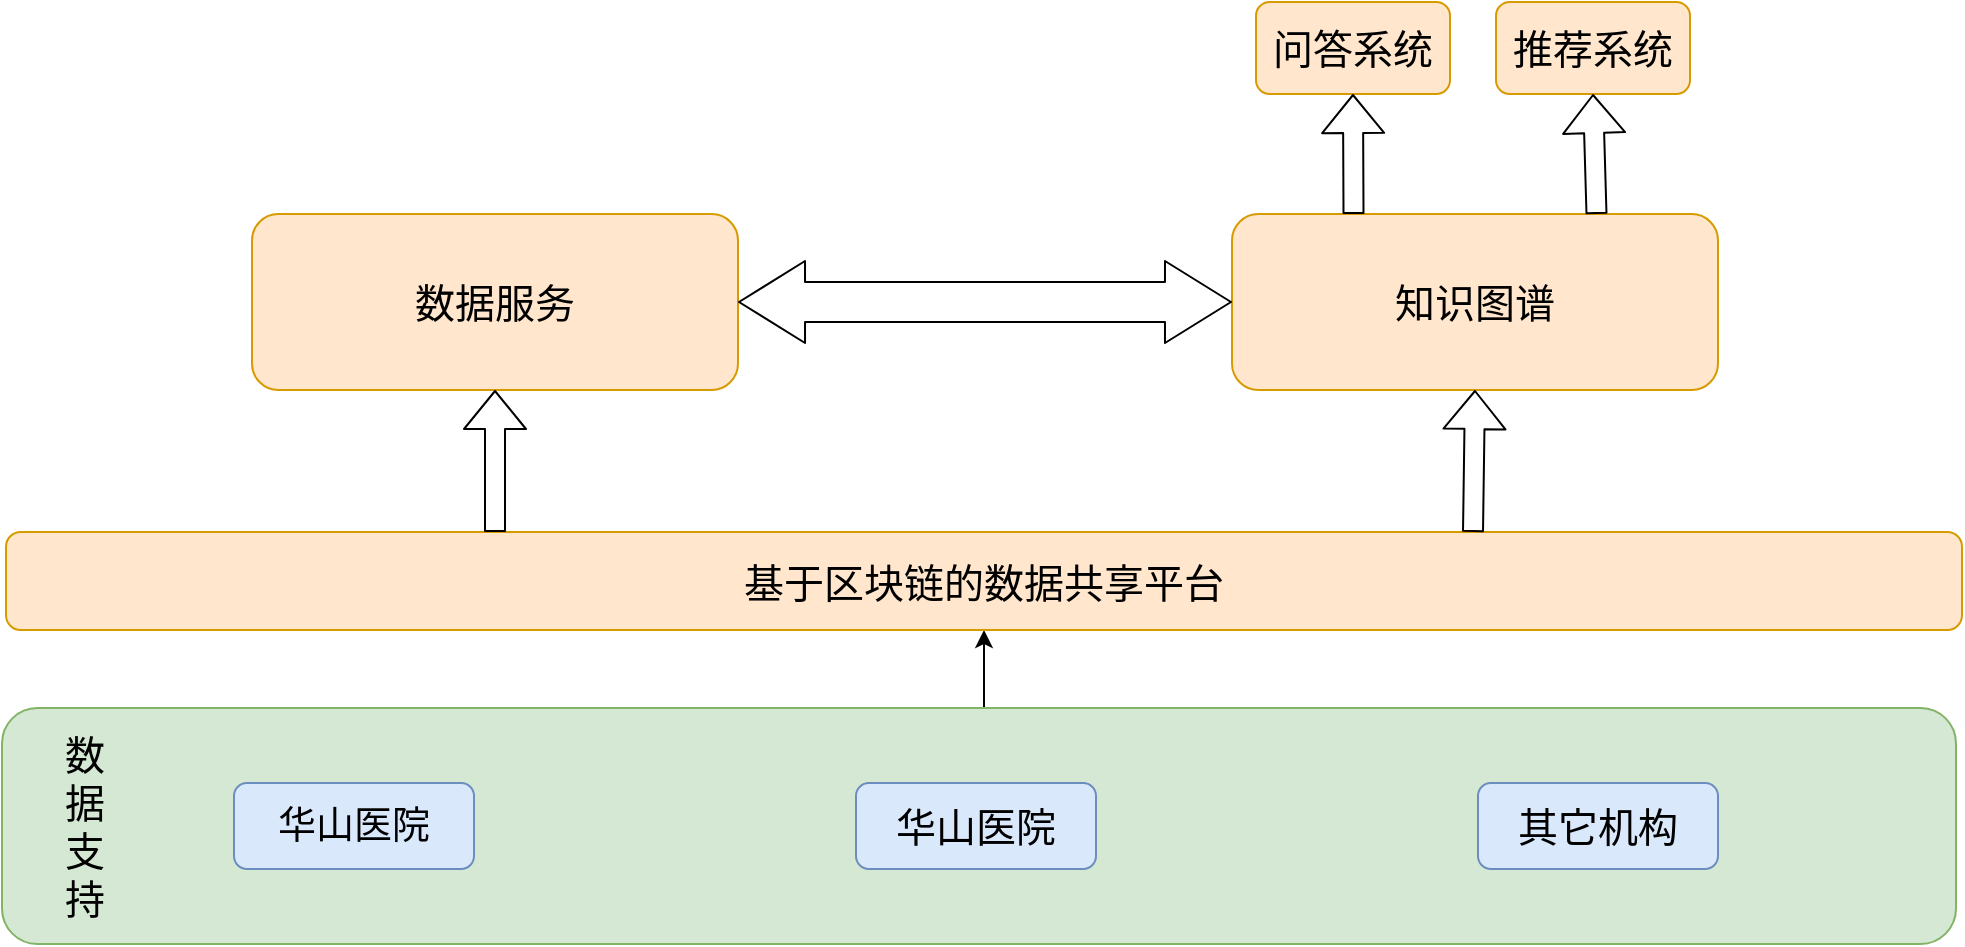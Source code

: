 <mxfile version="12.3.3" type="github" pages="1">
  <diagram name="全功能图" id="74e2e168-ea6b-b213-b513-2b3c1d86103e">
    <mxGraphModel dx="1422" dy="779" grid="0" gridSize="10" guides="1" tooltips="1" connect="1" arrows="1" fold="1" page="1" pageScale="1" pageWidth="1100" pageHeight="850" background="#ffffff" math="0" shadow="0">
      <root>
        <mxCell id="0"/>
        <mxCell id="1" parent="0"/>
        <mxCell id="UwY7QKzZx5Q3FnEC6iz4-8" style="edgeStyle=orthogonalEdgeStyle;rounded=0;orthogonalLoop=1;jettySize=auto;html=1;exitX=0.5;exitY=0;exitDx=0;exitDy=0;entryX=0.5;entryY=1;entryDx=0;entryDy=0;fontSize=19;" edge="1" parent="1" source="UwY7QKzZx5Q3FnEC6iz4-1" target="UwY7QKzZx5Q3FnEC6iz4-7">
          <mxGeometry relative="1" as="geometry"/>
        </mxCell>
        <mxCell id="UwY7QKzZx5Q3FnEC6iz4-1" value="" style="rounded=1;whiteSpace=wrap;html=1;labelBackgroundColor=none;fillColor=#d5e8d4;strokeColor=#82b366;" vertex="1" parent="1">
          <mxGeometry x="57" y="698" width="977" height="118" as="geometry"/>
        </mxCell>
        <mxCell id="UwY7QKzZx5Q3FnEC6iz4-2" value="&lt;font style=&quot;font-size: 20px&quot;&gt;数据支持&lt;/font&gt;" style="text;html=1;strokeColor=none;fillColor=none;align=center;verticalAlign=middle;whiteSpace=wrap;rounded=0;fontSize=20;" vertex="1" parent="1">
          <mxGeometry x="89" y="747" width="19" height="20" as="geometry"/>
        </mxCell>
        <mxCell id="UwY7QKzZx5Q3FnEC6iz4-6" value="" style="group;fontSize=20;" vertex="1" connectable="0" parent="1">
          <mxGeometry x="173" y="735.5" width="742" height="43" as="geometry"/>
        </mxCell>
        <mxCell id="UwY7QKzZx5Q3FnEC6iz4-3" value="华山医院" style="rounded=1;whiteSpace=wrap;html=1;labelBackgroundColor=none;fontSize=19;fillColor=#dae8fc;strokeColor=#6c8ebf;" vertex="1" parent="UwY7QKzZx5Q3FnEC6iz4-6">
          <mxGeometry width="120" height="43" as="geometry"/>
        </mxCell>
        <mxCell id="UwY7QKzZx5Q3FnEC6iz4-4" value="华山医院" style="rounded=1;whiteSpace=wrap;html=1;labelBackgroundColor=none;fontSize=20;fillColor=#dae8fc;strokeColor=#6c8ebf;" vertex="1" parent="UwY7QKzZx5Q3FnEC6iz4-6">
          <mxGeometry x="311" width="120" height="43" as="geometry"/>
        </mxCell>
        <mxCell id="UwY7QKzZx5Q3FnEC6iz4-5" value="其它机构" style="rounded=1;whiteSpace=wrap;html=1;labelBackgroundColor=none;fontSize=20;fillColor=#dae8fc;strokeColor=#6c8ebf;" vertex="1" parent="UwY7QKzZx5Q3FnEC6iz4-6">
          <mxGeometry x="622" width="120" height="43" as="geometry"/>
        </mxCell>
        <mxCell id="UwY7QKzZx5Q3FnEC6iz4-7" value="&lt;font style=&quot;font-size: 20px;&quot;&gt;基于区块链的数据共享平台&lt;br style=&quot;font-size: 20px;&quot;&gt;&lt;/font&gt;" style="rounded=1;whiteSpace=wrap;html=1;labelBackgroundColor=none;fillColor=#ffe6cc;strokeColor=#d79b00;fontSize=20;" vertex="1" parent="1">
          <mxGeometry x="59" y="610" width="978" height="49" as="geometry"/>
        </mxCell>
        <mxCell id="UwY7QKzZx5Q3FnEC6iz4-10" value="&lt;font style=&quot;font-size: 20px;&quot;&gt;数据服务&lt;/font&gt;" style="rounded=1;whiteSpace=wrap;html=1;labelBackgroundColor=none;fillColor=#ffe6cc;strokeColor=#d79b00;fontSize=20;" vertex="1" parent="1">
          <mxGeometry x="182" y="451" width="243" height="88" as="geometry"/>
        </mxCell>
        <mxCell id="UwY7QKzZx5Q3FnEC6iz4-11" value="知识图谱" style="rounded=1;whiteSpace=wrap;html=1;labelBackgroundColor=none;fillColor=#ffe6cc;strokeColor=#d79b00;fontSize=20;" vertex="1" parent="1">
          <mxGeometry x="672" y="451" width="243" height="88" as="geometry"/>
        </mxCell>
        <mxCell id="UwY7QKzZx5Q3FnEC6iz4-12" value="问答系统" style="rounded=1;whiteSpace=wrap;html=1;labelBackgroundColor=none;fillColor=#ffe6cc;strokeColor=#d79b00;fontSize=20;" vertex="1" parent="1">
          <mxGeometry x="684" y="345" width="97" height="46" as="geometry"/>
        </mxCell>
        <mxCell id="UwY7QKzZx5Q3FnEC6iz4-13" value="推荐系统" style="rounded=1;whiteSpace=wrap;html=1;labelBackgroundColor=none;fillColor=#ffe6cc;strokeColor=#d79b00;fontSize=20;" vertex="1" parent="1">
          <mxGeometry x="804" y="345" width="97" height="46" as="geometry"/>
        </mxCell>
        <mxCell id="UwY7QKzZx5Q3FnEC6iz4-15" value="" style="shape=flexArrow;endArrow=classic;html=1;fontSize=20;entryX=0.5;entryY=1;entryDx=0;entryDy=0;exitX=0.25;exitY=0;exitDx=0;exitDy=0;" edge="1" parent="1" source="UwY7QKzZx5Q3FnEC6iz4-7" target="UwY7QKzZx5Q3FnEC6iz4-10">
          <mxGeometry width="50" height="50" relative="1" as="geometry">
            <mxPoint x="254" y="610" as="sourcePoint"/>
            <mxPoint x="304" y="560" as="targetPoint"/>
          </mxGeometry>
        </mxCell>
        <mxCell id="UwY7QKzZx5Q3FnEC6iz4-16" value="" style="shape=flexArrow;endArrow=classic;html=1;fontSize=20;entryX=0.5;entryY=1;entryDx=0;entryDy=0;exitX=0.75;exitY=0;exitDx=0;exitDy=0;" edge="1" parent="1" source="UwY7QKzZx5Q3FnEC6iz4-7" target="UwY7QKzZx5Q3FnEC6iz4-11">
          <mxGeometry width="50" height="50" relative="1" as="geometry">
            <mxPoint x="53" y="961" as="sourcePoint"/>
            <mxPoint x="103" y="911" as="targetPoint"/>
          </mxGeometry>
        </mxCell>
        <mxCell id="UwY7QKzZx5Q3FnEC6iz4-17" value="" style="shape=flexArrow;endArrow=classic;html=1;fontSize=20;entryX=0.5;entryY=1;entryDx=0;entryDy=0;exitX=0.25;exitY=0;exitDx=0;exitDy=0;" edge="1" parent="1" source="UwY7QKzZx5Q3FnEC6iz4-11" target="UwY7QKzZx5Q3FnEC6iz4-12">
          <mxGeometry width="50" height="50" relative="1" as="geometry">
            <mxPoint x="539" y="495" as="sourcePoint"/>
            <mxPoint x="589" y="445" as="targetPoint"/>
          </mxGeometry>
        </mxCell>
        <mxCell id="UwY7QKzZx5Q3FnEC6iz4-18" value="" style="shape=flexArrow;endArrow=classic;html=1;fontSize=20;entryX=0.5;entryY=1;entryDx=0;entryDy=0;exitX=0.75;exitY=0;exitDx=0;exitDy=0;" edge="1" parent="1" source="UwY7QKzZx5Q3FnEC6iz4-11" target="UwY7QKzZx5Q3FnEC6iz4-13">
          <mxGeometry width="50" height="50" relative="1" as="geometry">
            <mxPoint x="857.75" y="451" as="sourcePoint"/>
            <mxPoint x="857.5" y="391" as="targetPoint"/>
          </mxGeometry>
        </mxCell>
        <mxCell id="UwY7QKzZx5Q3FnEC6iz4-19" value="" style="shape=flexArrow;endArrow=classic;startArrow=classic;html=1;fontSize=20;entryX=0;entryY=0.5;entryDx=0;entryDy=0;exitX=1;exitY=0.5;exitDx=0;exitDy=0;width=20;startSize=10.67;endSize=10.67;" edge="1" parent="1" source="UwY7QKzZx5Q3FnEC6iz4-10" target="UwY7QKzZx5Q3FnEC6iz4-11">
          <mxGeometry width="50" height="50" relative="1" as="geometry">
            <mxPoint x="342" y="396" as="sourcePoint"/>
            <mxPoint x="392" y="346" as="targetPoint"/>
          </mxGeometry>
        </mxCell>
      </root>
    </mxGraphModel>
  </diagram>
</mxfile>
